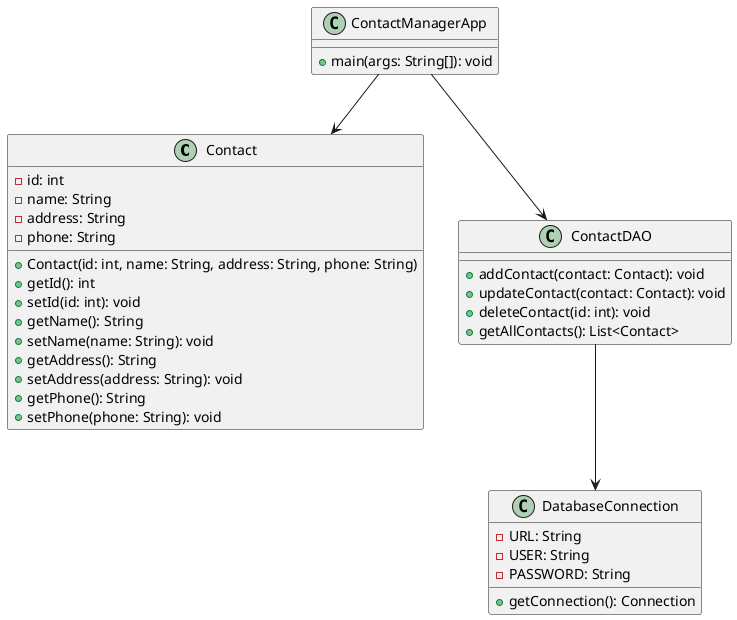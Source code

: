 @startuml

' 定义类
class Contact {
    - id: int
    - name: String
    - address: String
    - phone: String
    + Contact(id: int, name: String, address: String, phone: String)
    + getId(): int
    + setId(id: int): void
    + getName(): String
    + setName(name: String): void
    + getAddress(): String
    + setAddress(address: String): void
    + getPhone(): String
    + setPhone(phone: String): void
}

class DatabaseConnection {
    - URL: String
    - USER: String
    - PASSWORD: String
    + getConnection(): Connection
}

class ContactDAO {
    + addContact(contact: Contact): void
    + updateContact(contact: Contact): void
    + deleteContact(id: int): void
    + getAllContacts(): List<Contact>
}

class ContactManagerApp {
    + main(args: String[]): void
}

' 定义类之间的关系
ContactDAO --> DatabaseConnection
ContactManagerApp --> ContactDAO
ContactManagerApp --> Contact 

@enduml
